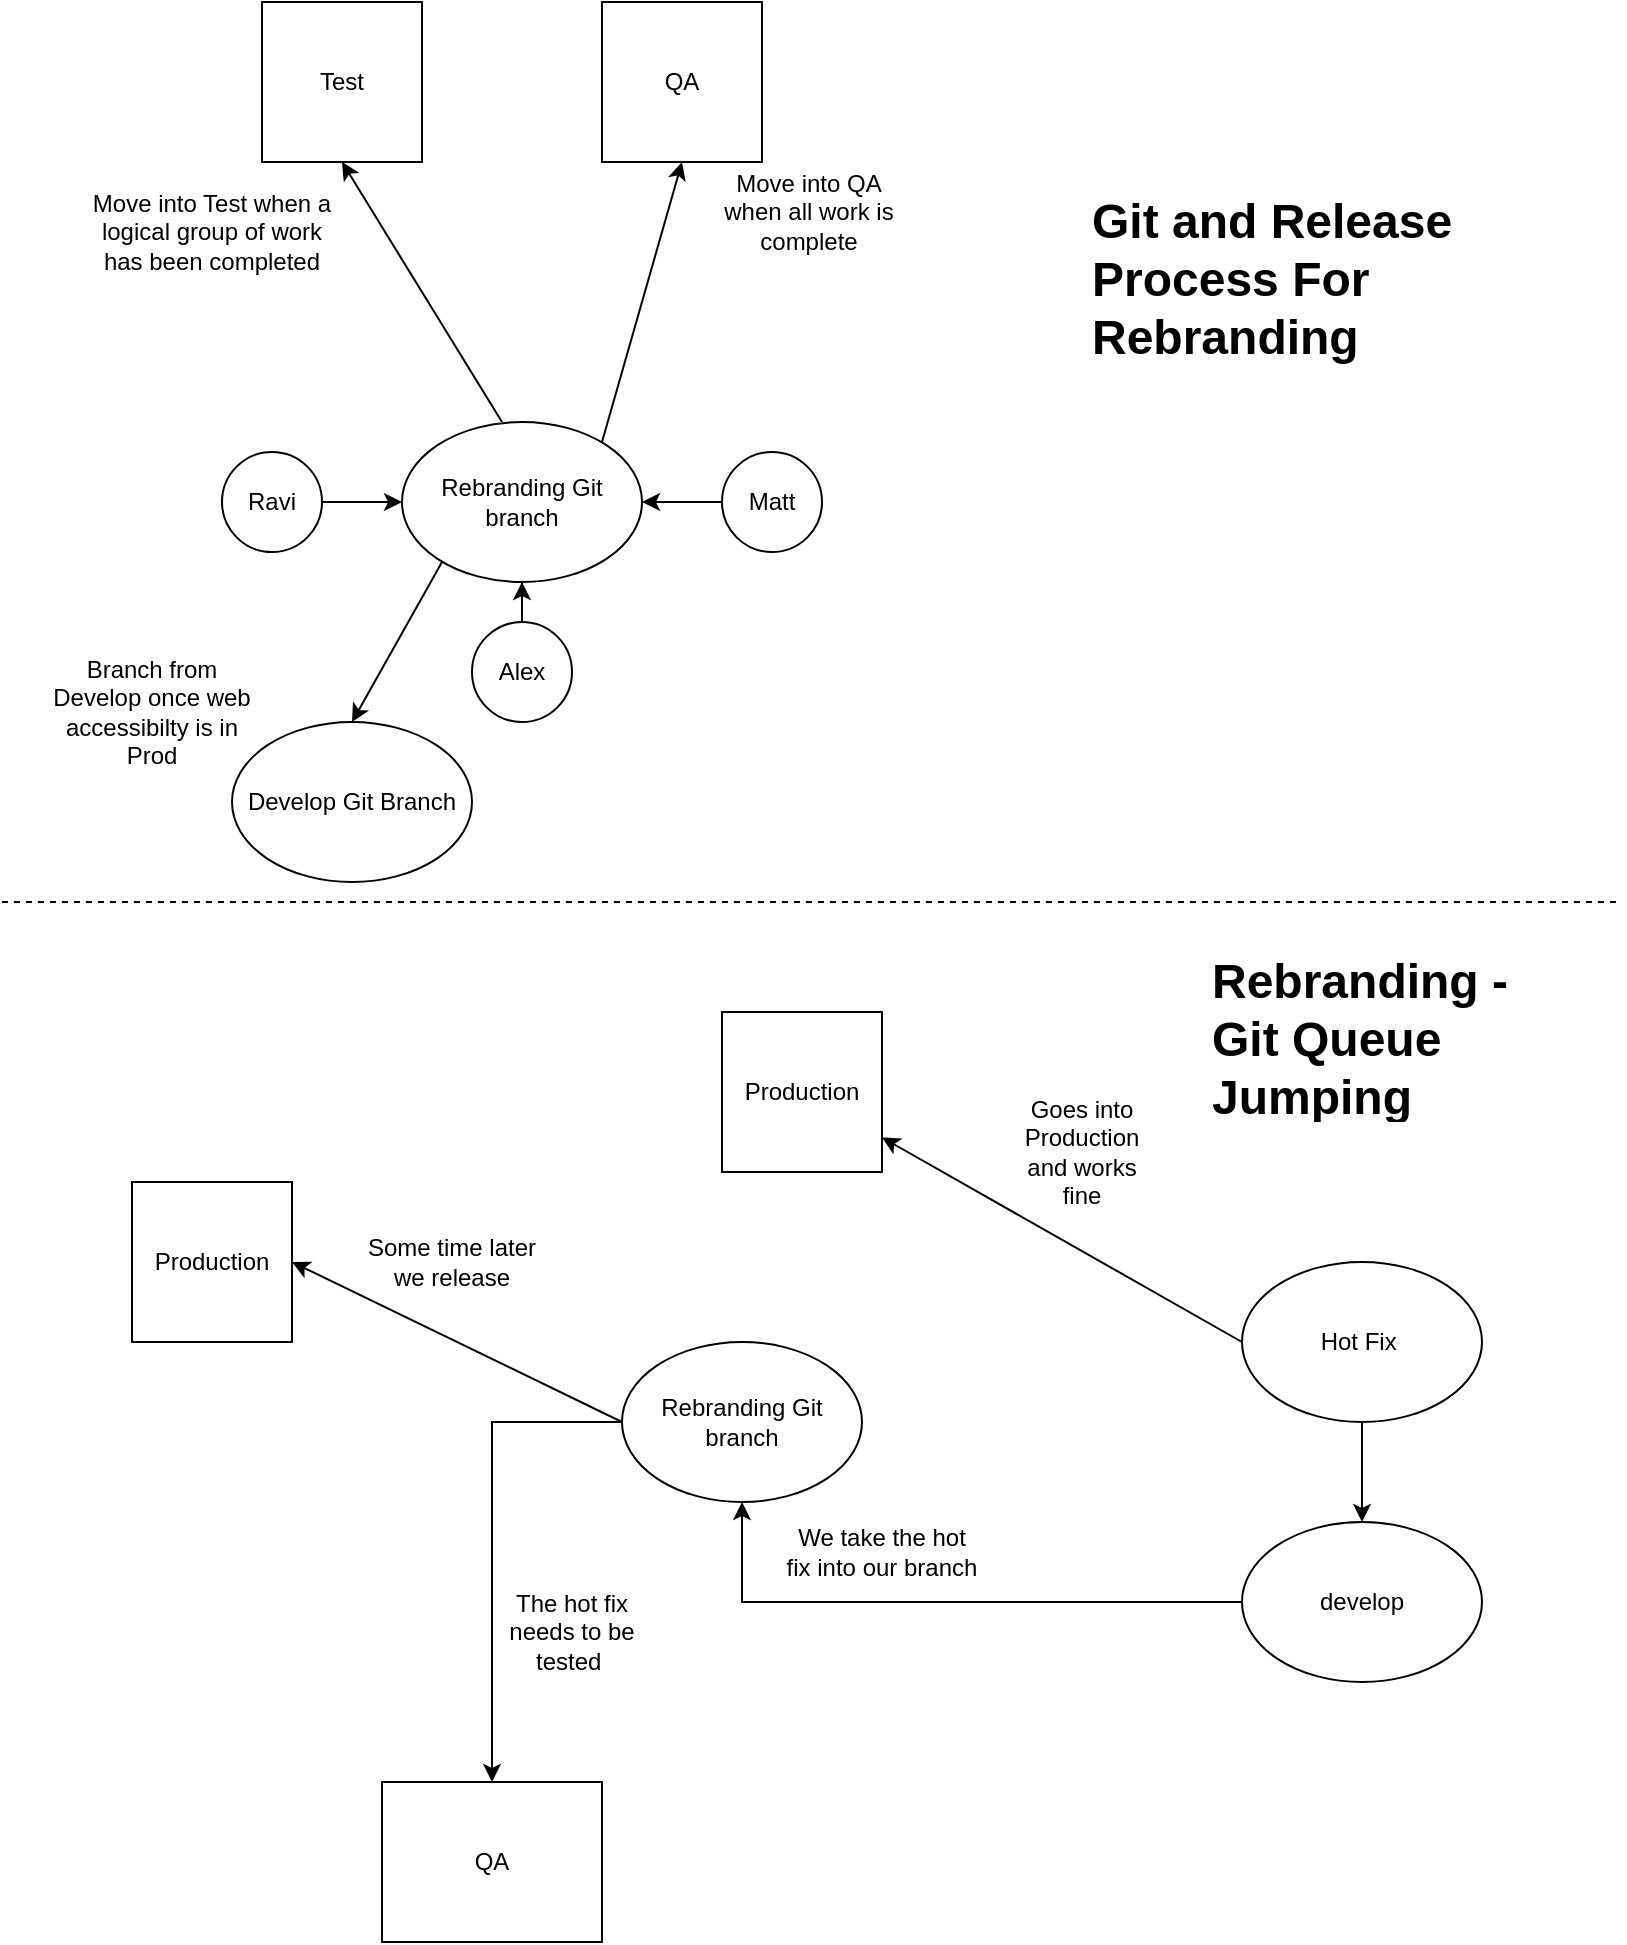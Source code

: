 <mxfile version="21.2.1" type="github">
  <diagram name="Page-1" id="CLfAcVKPEiOzKYexaF_U">
    <mxGraphModel dx="1434" dy="796" grid="1" gridSize="10" guides="1" tooltips="1" connect="1" arrows="1" fold="1" page="1" pageScale="1" pageWidth="827" pageHeight="1169" math="0" shadow="0">
      <root>
        <mxCell id="0" />
        <mxCell id="1" parent="0" />
        <mxCell id="rHajH1cTKnnIjcCZE3Sf-2" value="Rebranding Git branch" style="ellipse;whiteSpace=wrap;html=1;" parent="1" vertex="1">
          <mxGeometry x="210" y="250" width="120" height="80" as="geometry" />
        </mxCell>
        <mxCell id="rHajH1cTKnnIjcCZE3Sf-12" value="" style="edgeStyle=orthogonalEdgeStyle;rounded=0;orthogonalLoop=1;jettySize=auto;html=1;" parent="1" source="rHajH1cTKnnIjcCZE3Sf-4" target="rHajH1cTKnnIjcCZE3Sf-2" edge="1">
          <mxGeometry relative="1" as="geometry" />
        </mxCell>
        <mxCell id="rHajH1cTKnnIjcCZE3Sf-4" value="Matt" style="ellipse;whiteSpace=wrap;html=1;" parent="1" vertex="1">
          <mxGeometry x="370" y="265" width="50" height="50" as="geometry" />
        </mxCell>
        <mxCell id="rHajH1cTKnnIjcCZE3Sf-9" value="" style="edgeStyle=orthogonalEdgeStyle;rounded=0;orthogonalLoop=1;jettySize=auto;html=1;" parent="1" source="rHajH1cTKnnIjcCZE3Sf-5" target="rHajH1cTKnnIjcCZE3Sf-2" edge="1">
          <mxGeometry relative="1" as="geometry" />
        </mxCell>
        <mxCell id="rHajH1cTKnnIjcCZE3Sf-5" value="Alex" style="ellipse;whiteSpace=wrap;html=1;aspect=fixed;" parent="1" vertex="1">
          <mxGeometry x="245" y="350" width="50" height="50" as="geometry" />
        </mxCell>
        <mxCell id="rHajH1cTKnnIjcCZE3Sf-8" value="" style="edgeStyle=orthogonalEdgeStyle;rounded=0;orthogonalLoop=1;jettySize=auto;html=1;" parent="1" source="rHajH1cTKnnIjcCZE3Sf-6" target="rHajH1cTKnnIjcCZE3Sf-2" edge="1">
          <mxGeometry relative="1" as="geometry" />
        </mxCell>
        <mxCell id="rHajH1cTKnnIjcCZE3Sf-6" value="Ravi" style="ellipse;whiteSpace=wrap;html=1;aspect=fixed;" parent="1" vertex="1">
          <mxGeometry x="120" y="265" width="50" height="50" as="geometry" />
        </mxCell>
        <mxCell id="mnchiay1jCUi6SlzNa0X-1" value="Test" style="whiteSpace=wrap;html=1;aspect=fixed;" vertex="1" parent="1">
          <mxGeometry x="140" y="40" width="80" height="80" as="geometry" />
        </mxCell>
        <mxCell id="mnchiay1jCUi6SlzNa0X-2" value="QA" style="whiteSpace=wrap;html=1;aspect=fixed;" vertex="1" parent="1">
          <mxGeometry x="310" y="40" width="80" height="80" as="geometry" />
        </mxCell>
        <mxCell id="mnchiay1jCUi6SlzNa0X-3" value="Develop Git Branch" style="ellipse;whiteSpace=wrap;html=1;" vertex="1" parent="1">
          <mxGeometry x="125" y="400" width="120" height="80" as="geometry" />
        </mxCell>
        <mxCell id="mnchiay1jCUi6SlzNa0X-5" value="" style="endArrow=classic;html=1;rounded=0;entryX=0.5;entryY=0;entryDx=0;entryDy=0;" edge="1" parent="1" target="mnchiay1jCUi6SlzNa0X-3">
          <mxGeometry width="50" height="50" relative="1" as="geometry">
            <mxPoint x="230" y="320" as="sourcePoint" />
            <mxPoint x="280" y="270" as="targetPoint" />
          </mxGeometry>
        </mxCell>
        <mxCell id="mnchiay1jCUi6SlzNa0X-6" value="Branch from Develop once web accessibilty is in Prod" style="text;html=1;strokeColor=none;fillColor=none;align=center;verticalAlign=middle;whiteSpace=wrap;rounded=0;" vertex="1" parent="1">
          <mxGeometry x="30" y="380" width="110" height="30" as="geometry" />
        </mxCell>
        <mxCell id="mnchiay1jCUi6SlzNa0X-9" value="" style="endArrow=classic;html=1;rounded=0;entryX=0.5;entryY=1;entryDx=0;entryDy=0;" edge="1" parent="1" target="mnchiay1jCUi6SlzNa0X-1">
          <mxGeometry width="50" height="50" relative="1" as="geometry">
            <mxPoint x="260" y="250" as="sourcePoint" />
            <mxPoint x="310" y="200" as="targetPoint" />
          </mxGeometry>
        </mxCell>
        <mxCell id="mnchiay1jCUi6SlzNa0X-10" value="" style="endArrow=classic;html=1;rounded=0;entryX=0.5;entryY=1;entryDx=0;entryDy=0;" edge="1" parent="1" target="mnchiay1jCUi6SlzNa0X-2">
          <mxGeometry width="50" height="50" relative="1" as="geometry">
            <mxPoint x="310" y="260" as="sourcePoint" />
            <mxPoint x="360" y="210" as="targetPoint" />
          </mxGeometry>
        </mxCell>
        <mxCell id="mnchiay1jCUi6SlzNa0X-11" value="Move into Test when a logical group of work has been completed" style="text;html=1;strokeColor=none;fillColor=none;align=center;verticalAlign=middle;whiteSpace=wrap;rounded=0;" vertex="1" parent="1">
          <mxGeometry x="50" y="140" width="130" height="30" as="geometry" />
        </mxCell>
        <mxCell id="mnchiay1jCUi6SlzNa0X-12" value="Move into QA when all work is complete" style="text;html=1;strokeColor=none;fillColor=none;align=center;verticalAlign=middle;whiteSpace=wrap;rounded=0;" vertex="1" parent="1">
          <mxGeometry x="366" y="130" width="95" height="30" as="geometry" />
        </mxCell>
        <mxCell id="mnchiay1jCUi6SlzNa0X-27" value="" style="edgeStyle=orthogonalEdgeStyle;rounded=0;orthogonalLoop=1;jettySize=auto;html=1;" edge="1" parent="1" source="mnchiay1jCUi6SlzNa0X-13" target="mnchiay1jCUi6SlzNa0X-26">
          <mxGeometry relative="1" as="geometry" />
        </mxCell>
        <mxCell id="mnchiay1jCUi6SlzNa0X-13" value="Rebranding Git branch" style="ellipse;whiteSpace=wrap;html=1;" vertex="1" parent="1">
          <mxGeometry x="320" y="710" width="120" height="80" as="geometry" />
        </mxCell>
        <mxCell id="mnchiay1jCUi6SlzNa0X-16" value="&lt;h1&gt;Git and Release Process For Rebranding&lt;/h1&gt;&lt;p&gt;&lt;br&gt;&lt;/p&gt;" style="text;html=1;strokeColor=none;fillColor=none;spacing=5;spacingTop=-20;whiteSpace=wrap;overflow=hidden;rounded=0;" vertex="1" parent="1">
          <mxGeometry x="550" y="130" width="190" height="100" as="geometry" />
        </mxCell>
        <mxCell id="mnchiay1jCUi6SlzNa0X-17" value="&lt;h1&gt;Rebranding - Git Queue Jumping&lt;/h1&gt;" style="text;html=1;strokeColor=none;fillColor=none;spacing=5;spacingTop=-20;whiteSpace=wrap;overflow=hidden;rounded=0;" vertex="1" parent="1">
          <mxGeometry x="610" y="510" width="190" height="90" as="geometry" />
        </mxCell>
        <mxCell id="mnchiay1jCUi6SlzNa0X-34" value="" style="edgeStyle=orthogonalEdgeStyle;rounded=0;orthogonalLoop=1;jettySize=auto;html=1;" edge="1" parent="1" source="mnchiay1jCUi6SlzNa0X-18" target="mnchiay1jCUi6SlzNa0X-32">
          <mxGeometry relative="1" as="geometry" />
        </mxCell>
        <mxCell id="mnchiay1jCUi6SlzNa0X-18" value="Hot Fix&amp;nbsp;" style="ellipse;whiteSpace=wrap;html=1;" vertex="1" parent="1">
          <mxGeometry x="630" y="670" width="120" height="80" as="geometry" />
        </mxCell>
        <mxCell id="mnchiay1jCUi6SlzNa0X-19" value="Production" style="whiteSpace=wrap;html=1;aspect=fixed;" vertex="1" parent="1">
          <mxGeometry x="370" y="545" width="80" height="80" as="geometry" />
        </mxCell>
        <mxCell id="mnchiay1jCUi6SlzNa0X-20" value="" style="endArrow=classic;html=1;rounded=0;" edge="1" parent="1" target="mnchiay1jCUi6SlzNa0X-19">
          <mxGeometry width="50" height="50" relative="1" as="geometry">
            <mxPoint x="630" y="710" as="sourcePoint" />
            <mxPoint x="680" y="660" as="targetPoint" />
          </mxGeometry>
        </mxCell>
        <mxCell id="mnchiay1jCUi6SlzNa0X-22" value="Production" style="whiteSpace=wrap;html=1;aspect=fixed;" vertex="1" parent="1">
          <mxGeometry x="75" y="630" width="80" height="80" as="geometry" />
        </mxCell>
        <mxCell id="mnchiay1jCUi6SlzNa0X-23" value="" style="endArrow=classic;html=1;rounded=0;entryX=1;entryY=0.5;entryDx=0;entryDy=0;exitX=0;exitY=0.5;exitDx=0;exitDy=0;" edge="1" parent="1" source="mnchiay1jCUi6SlzNa0X-13" target="mnchiay1jCUi6SlzNa0X-22">
          <mxGeometry width="50" height="50" relative="1" as="geometry">
            <mxPoint x="330" y="780" as="sourcePoint" />
            <mxPoint x="430" y="730" as="targetPoint" />
            <Array as="points" />
          </mxGeometry>
        </mxCell>
        <mxCell id="mnchiay1jCUi6SlzNa0X-24" value="We take the hot fix into our branch" style="text;html=1;strokeColor=none;fillColor=none;align=center;verticalAlign=middle;whiteSpace=wrap;rounded=0;" vertex="1" parent="1">
          <mxGeometry x="400" y="800" width="100" height="30" as="geometry" />
        </mxCell>
        <mxCell id="mnchiay1jCUi6SlzNa0X-25" value="Some time later we release" style="text;html=1;strokeColor=none;fillColor=none;align=center;verticalAlign=middle;whiteSpace=wrap;rounded=0;" vertex="1" parent="1">
          <mxGeometry x="190" y="655" width="90" height="30" as="geometry" />
        </mxCell>
        <mxCell id="mnchiay1jCUi6SlzNa0X-26" value="QA" style="whiteSpace=wrap;html=1;" vertex="1" parent="1">
          <mxGeometry x="200" y="930" width="110" height="80" as="geometry" />
        </mxCell>
        <mxCell id="mnchiay1jCUi6SlzNa0X-28" value="The hot fix needs to be tested&amp;nbsp;" style="text;html=1;strokeColor=none;fillColor=none;align=center;verticalAlign=middle;whiteSpace=wrap;rounded=0;" vertex="1" parent="1">
          <mxGeometry x="250" y="840" width="90" height="30" as="geometry" />
        </mxCell>
        <mxCell id="mnchiay1jCUi6SlzNa0X-29" value="Goes into Production and works fine" style="text;html=1;strokeColor=none;fillColor=none;align=center;verticalAlign=middle;whiteSpace=wrap;rounded=0;" vertex="1" parent="1">
          <mxGeometry x="520" y="600" width="60" height="30" as="geometry" />
        </mxCell>
        <mxCell id="mnchiay1jCUi6SlzNa0X-30" value="" style="endArrow=none;dashed=1;html=1;rounded=0;" edge="1" parent="1">
          <mxGeometry width="50" height="50" relative="1" as="geometry">
            <mxPoint x="10" y="490" as="sourcePoint" />
            <mxPoint x="820" y="490" as="targetPoint" />
          </mxGeometry>
        </mxCell>
        <mxCell id="mnchiay1jCUi6SlzNa0X-36" value="" style="edgeStyle=orthogonalEdgeStyle;rounded=0;orthogonalLoop=1;jettySize=auto;html=1;" edge="1" parent="1" source="mnchiay1jCUi6SlzNa0X-32" target="mnchiay1jCUi6SlzNa0X-13">
          <mxGeometry relative="1" as="geometry" />
        </mxCell>
        <mxCell id="mnchiay1jCUi6SlzNa0X-32" value="develop" style="ellipse;whiteSpace=wrap;html=1;" vertex="1" parent="1">
          <mxGeometry x="630" y="800" width="120" height="80" as="geometry" />
        </mxCell>
      </root>
    </mxGraphModel>
  </diagram>
</mxfile>
